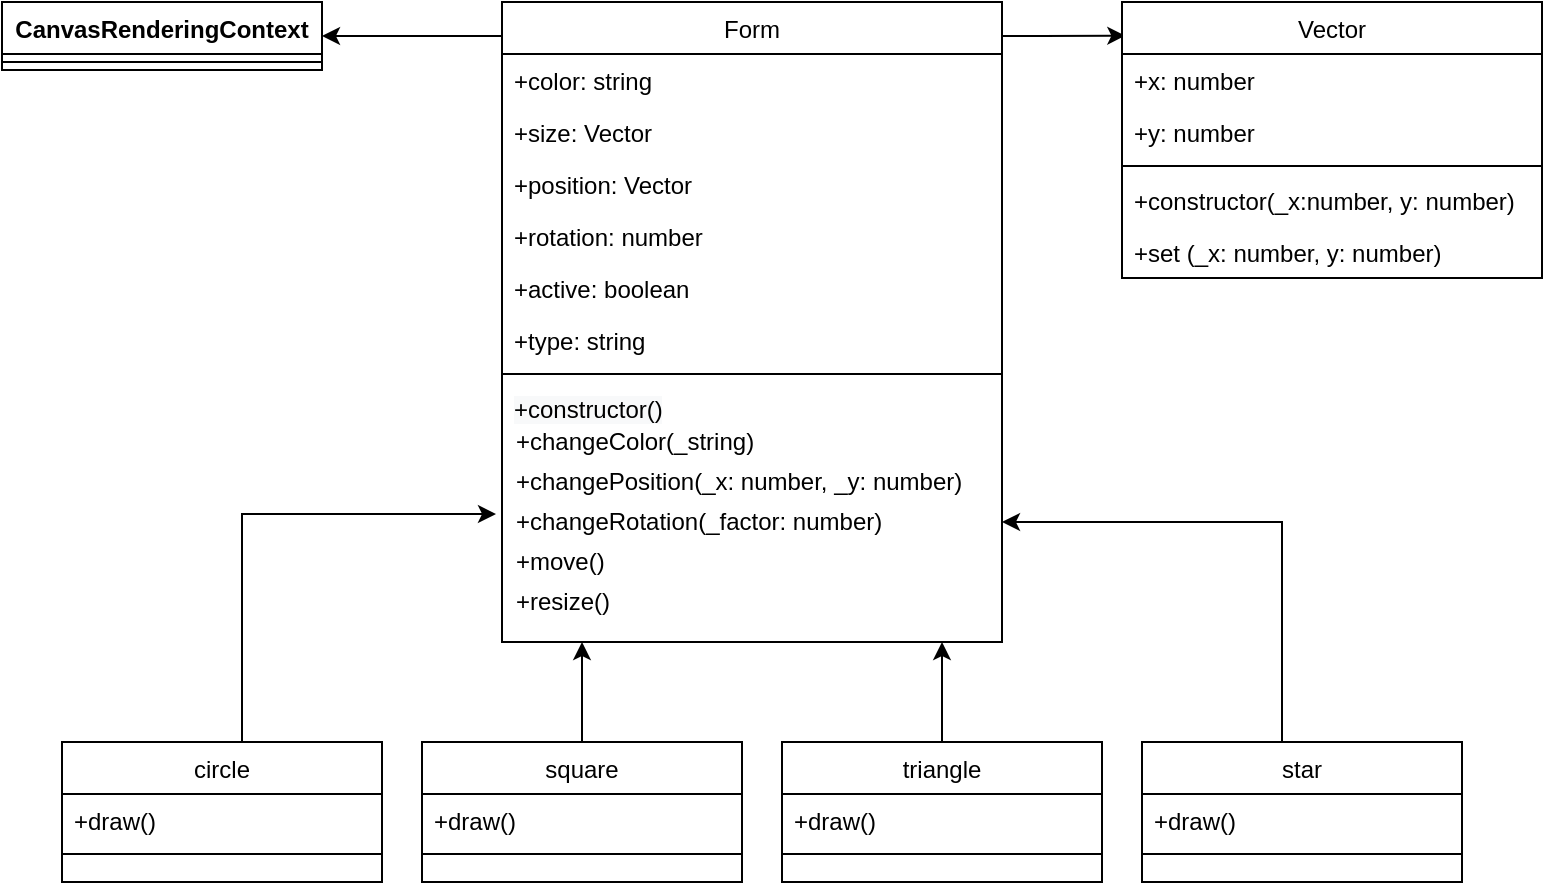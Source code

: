 <mxfile version="13.5.8" type="device"><diagram id="C5RBs43oDa-KdzZeNtuy" name="Page-1"><mxGraphModel dx="1422" dy="833" grid="1" gridSize="10" guides="1" tooltips="1" connect="1" arrows="1" fold="1" page="1" pageScale="1" pageWidth="1169" pageHeight="827" math="0" shadow="0"><root><mxCell id="WIyWlLk6GJQsqaUBKTNV-0"/><mxCell id="WIyWlLk6GJQsqaUBKTNV-1" parent="WIyWlLk6GJQsqaUBKTNV-0"/><mxCell id="VHKwp3eXGIa5xE_o5pYE-22" style="edgeStyle=orthogonalEdgeStyle;rounded=0;orthogonalLoop=1;jettySize=auto;html=1;entryX=1;entryY=0.5;entryDx=0;entryDy=0;" edge="1" parent="WIyWlLk6GJQsqaUBKTNV-1" source="zkfFHV4jXpPFQw0GAbJ--0" target="VHKwp3eXGIa5xE_o5pYE-18"><mxGeometry relative="1" as="geometry"><Array as="points"><mxPoint x="320" y="137"/><mxPoint x="320" y="137"/></Array></mxGeometry></mxCell><mxCell id="VHKwp3eXGIa5xE_o5pYE-23" style="edgeStyle=orthogonalEdgeStyle;rounded=0;orthogonalLoop=1;jettySize=auto;html=1;entryX=0.008;entryY=0.122;entryDx=0;entryDy=0;entryPerimeter=0;" edge="1" parent="WIyWlLk6GJQsqaUBKTNV-1" source="zkfFHV4jXpPFQw0GAbJ--0" target="zkfFHV4jXpPFQw0GAbJ--6"><mxGeometry relative="1" as="geometry"><Array as="points"><mxPoint x="600" y="137"/><mxPoint x="600" y="137"/></Array></mxGeometry></mxCell><mxCell id="zkfFHV4jXpPFQw0GAbJ--0" value="Form" style="swimlane;fontStyle=0;align=center;verticalAlign=top;childLayout=stackLayout;horizontal=1;startSize=26;horizontalStack=0;resizeParent=1;resizeLast=0;collapsible=1;marginBottom=0;rounded=0;shadow=0;strokeWidth=1;" parent="WIyWlLk6GJQsqaUBKTNV-1" vertex="1"><mxGeometry x="330" y="120" width="250" height="320" as="geometry"><mxRectangle x="230" y="140" width="160" height="26" as="alternateBounds"/></mxGeometry></mxCell><mxCell id="zkfFHV4jXpPFQw0GAbJ--1" value="+color: string" style="text;align=left;verticalAlign=top;spacingLeft=4;spacingRight=4;overflow=hidden;rotatable=0;points=[[0,0.5],[1,0.5]];portConstraint=eastwest;spacing=2;" parent="zkfFHV4jXpPFQw0GAbJ--0" vertex="1"><mxGeometry y="26" width="250" height="26" as="geometry"/></mxCell><mxCell id="zkfFHV4jXpPFQw0GAbJ--2" value="+size: Vector" style="text;align=left;verticalAlign=top;spacingLeft=4;spacingRight=4;overflow=hidden;rotatable=0;points=[[0,0.5],[1,0.5]];portConstraint=eastwest;rounded=0;shadow=0;html=0;spacing=2;" parent="zkfFHV4jXpPFQw0GAbJ--0" vertex="1"><mxGeometry y="52" width="250" height="26" as="geometry"/></mxCell><mxCell id="zkfFHV4jXpPFQw0GAbJ--3" value="+position: Vector" style="text;align=left;verticalAlign=top;spacingLeft=4;spacingRight=4;overflow=hidden;rotatable=0;points=[[0,0.5],[1,0.5]];portConstraint=eastwest;rounded=0;shadow=0;html=0;spacing=2;" parent="zkfFHV4jXpPFQw0GAbJ--0" vertex="1"><mxGeometry y="78" width="250" height="26" as="geometry"/></mxCell><mxCell id="zkfFHV4jXpPFQw0GAbJ--5" value="+rotation: number" style="text;align=left;verticalAlign=top;spacingLeft=4;spacingRight=4;overflow=hidden;rotatable=0;points=[[0,0.5],[1,0.5]];portConstraint=eastwest;spacing=2;" parent="zkfFHV4jXpPFQw0GAbJ--0" vertex="1"><mxGeometry y="104" width="250" height="26" as="geometry"/></mxCell><mxCell id="VHKwp3eXGIa5xE_o5pYE-33" value="+active: boolean" style="text;align=left;verticalAlign=top;spacingLeft=4;spacingRight=4;overflow=hidden;rotatable=0;points=[[0,0.5],[1,0.5]];portConstraint=eastwest;spacing=2;" vertex="1" parent="zkfFHV4jXpPFQw0GAbJ--0"><mxGeometry y="130" width="250" height="26" as="geometry"/></mxCell><mxCell id="VHKwp3eXGIa5xE_o5pYE-35" value="+type: string" style="text;align=left;verticalAlign=top;spacingLeft=4;spacingRight=4;overflow=hidden;rotatable=0;points=[[0,0.5],[1,0.5]];portConstraint=eastwest;spacing=2;" vertex="1" parent="zkfFHV4jXpPFQw0GAbJ--0"><mxGeometry y="156" width="250" height="26" as="geometry"/></mxCell><mxCell id="zkfFHV4jXpPFQw0GAbJ--4" value="" style="line;html=1;strokeWidth=1;align=left;verticalAlign=middle;spacingTop=-1;spacingLeft=3;spacingRight=3;rotatable=0;labelPosition=right;points=[];portConstraint=eastwest;" parent="zkfFHV4jXpPFQw0GAbJ--0" vertex="1"><mxGeometry y="182" width="250" height="8" as="geometry"/></mxCell><mxCell id="VHKwp3eXGIa5xE_o5pYE-36" value="&lt;span style=&quot;color: rgb(0, 0, 0); font-family: helvetica; font-size: 12px; font-style: normal; font-weight: 400; letter-spacing: normal; text-align: left; text-indent: 0px; text-transform: none; word-spacing: 0px; background-color: rgb(248, 249, 250); display: inline; float: none;&quot;&gt;+constructor()&lt;/span&gt;" style="text;whiteSpace=wrap;html=1;spacingLeft=4;" vertex="1" parent="zkfFHV4jXpPFQw0GAbJ--0"><mxGeometry y="190" width="250" height="20" as="geometry"/></mxCell><mxCell id="VHKwp3eXGIa5xE_o5pYE-28" value="+changeColor(_string)" style="text;align=left;verticalAlign=middle;resizable=0;points=[];autosize=1;html=1;spacingLeft=5;" vertex="1" parent="zkfFHV4jXpPFQw0GAbJ--0"><mxGeometry y="210" width="250" height="20" as="geometry"/></mxCell><mxCell id="VHKwp3eXGIa5xE_o5pYE-29" value="+changePosition(_x: number, _y: number)" style="text;align=left;verticalAlign=middle;resizable=0;points=[];autosize=1;html=1;spacingLeft=5;" vertex="1" parent="zkfFHV4jXpPFQw0GAbJ--0"><mxGeometry y="230" width="250" height="20" as="geometry"/></mxCell><mxCell id="VHKwp3eXGIa5xE_o5pYE-30" value="+changeRotation(_factor: number)" style="text;align=left;verticalAlign=middle;resizable=0;points=[];autosize=1;html=1;spacingLeft=5;" vertex="1" parent="zkfFHV4jXpPFQw0GAbJ--0"><mxGeometry y="250" width="250" height="20" as="geometry"/></mxCell><mxCell id="VHKwp3eXGIa5xE_o5pYE-31" value="+move()" style="text;align=left;verticalAlign=middle;resizable=0;points=[];autosize=1;html=1;spacingLeft=5;" vertex="1" parent="zkfFHV4jXpPFQw0GAbJ--0"><mxGeometry y="270" width="250" height="20" as="geometry"/></mxCell><mxCell id="VHKwp3eXGIa5xE_o5pYE-32" value="+resize()" style="text;align=left;verticalAlign=middle;resizable=0;points=[];autosize=1;html=1;spacingLeft=5;" vertex="1" parent="zkfFHV4jXpPFQw0GAbJ--0"><mxGeometry y="290" width="250" height="20" as="geometry"/></mxCell><mxCell id="zkfFHV4jXpPFQw0GAbJ--6" value="Vector" style="swimlane;fontStyle=0;align=center;verticalAlign=top;childLayout=stackLayout;horizontal=1;startSize=26;horizontalStack=0;resizeParent=1;resizeLast=0;collapsible=1;marginBottom=0;rounded=0;shadow=0;strokeWidth=1;" parent="WIyWlLk6GJQsqaUBKTNV-1" vertex="1"><mxGeometry x="640" y="120" width="210" height="138" as="geometry"><mxRectangle x="130" y="380" width="160" height="26" as="alternateBounds"/></mxGeometry></mxCell><mxCell id="zkfFHV4jXpPFQw0GAbJ--7" value="+x: number" style="text;align=left;verticalAlign=top;spacingLeft=4;spacingRight=4;overflow=hidden;rotatable=0;points=[[0,0.5],[1,0.5]];portConstraint=eastwest;" parent="zkfFHV4jXpPFQw0GAbJ--6" vertex="1"><mxGeometry y="26" width="210" height="26" as="geometry"/></mxCell><mxCell id="zkfFHV4jXpPFQw0GAbJ--8" value="+y: number" style="text;align=left;verticalAlign=top;spacingLeft=4;spacingRight=4;overflow=hidden;rotatable=0;points=[[0,0.5],[1,0.5]];portConstraint=eastwest;rounded=0;shadow=0;html=0;" parent="zkfFHV4jXpPFQw0GAbJ--6" vertex="1"><mxGeometry y="52" width="210" height="26" as="geometry"/></mxCell><mxCell id="zkfFHV4jXpPFQw0GAbJ--9" value="" style="line;html=1;strokeWidth=1;align=left;verticalAlign=middle;spacingTop=-1;spacingLeft=3;spacingRight=3;rotatable=0;labelPosition=right;points=[];portConstraint=eastwest;" parent="zkfFHV4jXpPFQw0GAbJ--6" vertex="1"><mxGeometry y="78" width="210" height="8" as="geometry"/></mxCell><mxCell id="zkfFHV4jXpPFQw0GAbJ--10" value="+constructor(_x:number, y: number)" style="text;align=left;verticalAlign=top;spacingLeft=4;spacingRight=4;overflow=hidden;rotatable=0;points=[[0,0.5],[1,0.5]];portConstraint=eastwest;fontStyle=0" parent="zkfFHV4jXpPFQw0GAbJ--6" vertex="1"><mxGeometry y="86" width="210" height="26" as="geometry"/></mxCell><mxCell id="zkfFHV4jXpPFQw0GAbJ--11" value="+set (_x: number, y: number)" style="text;align=left;verticalAlign=top;spacingLeft=4;spacingRight=4;overflow=hidden;rotatable=0;points=[[0,0.5],[1,0.5]];portConstraint=eastwest;" parent="zkfFHV4jXpPFQw0GAbJ--6" vertex="1"><mxGeometry y="112" width="210" height="26" as="geometry"/></mxCell><mxCell id="VHKwp3eXGIa5xE_o5pYE-18" value="CanvasRenderingContext" style="swimlane;fontStyle=1;align=center;verticalAlign=top;childLayout=stackLayout;horizontal=1;startSize=26;horizontalStack=0;resizeParent=1;resizeParentMax=0;resizeLast=0;collapsible=1;marginBottom=0;" vertex="1" parent="WIyWlLk6GJQsqaUBKTNV-1"><mxGeometry x="80" y="120" width="160" height="34" as="geometry"/></mxCell><mxCell id="VHKwp3eXGIa5xE_o5pYE-20" value="" style="line;strokeWidth=1;fillColor=none;align=left;verticalAlign=middle;spacingTop=-1;spacingLeft=3;spacingRight=3;rotatable=0;labelPosition=right;points=[];portConstraint=eastwest;" vertex="1" parent="VHKwp3eXGIa5xE_o5pYE-18"><mxGeometry y="26" width="160" height="8" as="geometry"/></mxCell><mxCell id="VHKwp3eXGIa5xE_o5pYE-39" style="edgeStyle=orthogonalEdgeStyle;rounded=0;orthogonalLoop=1;jettySize=auto;html=1;" edge="1" parent="WIyWlLk6GJQsqaUBKTNV-1" source="zkfFHV4jXpPFQw0GAbJ--13"><mxGeometry relative="1" as="geometry"><mxPoint x="370" y="440" as="targetPoint"/></mxGeometry></mxCell><mxCell id="zkfFHV4jXpPFQw0GAbJ--13" value="square" style="swimlane;fontStyle=0;align=center;verticalAlign=top;childLayout=stackLayout;horizontal=1;startSize=26;horizontalStack=0;resizeParent=1;resizeLast=0;collapsible=1;marginBottom=0;rounded=0;shadow=0;strokeWidth=1;" parent="WIyWlLk6GJQsqaUBKTNV-1" vertex="1"><mxGeometry x="290" y="490" width="160" height="70" as="geometry"><mxRectangle x="340" y="380" width="170" height="26" as="alternateBounds"/></mxGeometry></mxCell><mxCell id="zkfFHV4jXpPFQw0GAbJ--14" value="+draw()" style="text;align=left;verticalAlign=top;spacingLeft=4;spacingRight=4;overflow=hidden;rotatable=0;points=[[0,0.5],[1,0.5]];portConstraint=eastwest;" parent="zkfFHV4jXpPFQw0GAbJ--13" vertex="1"><mxGeometry y="26" width="160" height="26" as="geometry"/></mxCell><mxCell id="zkfFHV4jXpPFQw0GAbJ--15" value="" style="line;html=1;strokeWidth=1;align=left;verticalAlign=middle;spacingTop=-1;spacingLeft=3;spacingRight=3;rotatable=0;labelPosition=right;points=[];portConstraint=eastwest;" parent="zkfFHV4jXpPFQw0GAbJ--13" vertex="1"><mxGeometry y="52" width="160" height="8" as="geometry"/></mxCell><mxCell id="VHKwp3eXGIa5xE_o5pYE-40" style="edgeStyle=orthogonalEdgeStyle;rounded=0;orthogonalLoop=1;jettySize=auto;html=1;entryX=-0.012;entryY=0.3;entryDx=0;entryDy=0;entryPerimeter=0;" edge="1" parent="WIyWlLk6GJQsqaUBKTNV-1" source="VHKwp3eXGIa5xE_o5pYE-9" target="VHKwp3eXGIa5xE_o5pYE-30"><mxGeometry relative="1" as="geometry"><Array as="points"><mxPoint x="200" y="376"/></Array></mxGeometry></mxCell><mxCell id="VHKwp3eXGIa5xE_o5pYE-9" value="circle" style="swimlane;fontStyle=0;align=center;verticalAlign=top;childLayout=stackLayout;horizontal=1;startSize=26;horizontalStack=0;resizeParent=1;resizeLast=0;collapsible=1;marginBottom=0;rounded=0;shadow=0;strokeWidth=1;" vertex="1" parent="WIyWlLk6GJQsqaUBKTNV-1"><mxGeometry x="110" y="490" width="160" height="70" as="geometry"><mxRectangle x="340" y="380" width="170" height="26" as="alternateBounds"/></mxGeometry></mxCell><mxCell id="VHKwp3eXGIa5xE_o5pYE-10" value="+draw()" style="text;align=left;verticalAlign=top;spacingLeft=4;spacingRight=4;overflow=hidden;rotatable=0;points=[[0,0.5],[1,0.5]];portConstraint=eastwest;" vertex="1" parent="VHKwp3eXGIa5xE_o5pYE-9"><mxGeometry y="26" width="160" height="26" as="geometry"/></mxCell><mxCell id="VHKwp3eXGIa5xE_o5pYE-11" value="" style="line;html=1;strokeWidth=1;align=left;verticalAlign=middle;spacingTop=-1;spacingLeft=3;spacingRight=3;rotatable=0;labelPosition=right;points=[];portConstraint=eastwest;" vertex="1" parent="VHKwp3eXGIa5xE_o5pYE-9"><mxGeometry y="52" width="160" height="8" as="geometry"/></mxCell><mxCell id="VHKwp3eXGIa5xE_o5pYE-38" style="edgeStyle=orthogonalEdgeStyle;rounded=0;orthogonalLoop=1;jettySize=auto;html=1;" edge="1" parent="WIyWlLk6GJQsqaUBKTNV-1" source="VHKwp3eXGIa5xE_o5pYE-15"><mxGeometry relative="1" as="geometry"><mxPoint x="550" y="440" as="targetPoint"/></mxGeometry></mxCell><mxCell id="VHKwp3eXGIa5xE_o5pYE-15" value="triangle" style="swimlane;fontStyle=0;align=center;verticalAlign=top;childLayout=stackLayout;horizontal=1;startSize=26;horizontalStack=0;resizeParent=1;resizeLast=0;collapsible=1;marginBottom=0;rounded=0;shadow=0;strokeWidth=1;" vertex="1" parent="WIyWlLk6GJQsqaUBKTNV-1"><mxGeometry x="470" y="490" width="160" height="70" as="geometry"><mxRectangle x="340" y="380" width="170" height="26" as="alternateBounds"/></mxGeometry></mxCell><mxCell id="VHKwp3eXGIa5xE_o5pYE-16" value="+draw()" style="text;align=left;verticalAlign=top;spacingLeft=4;spacingRight=4;overflow=hidden;rotatable=0;points=[[0,0.5],[1,0.5]];portConstraint=eastwest;" vertex="1" parent="VHKwp3eXGIa5xE_o5pYE-15"><mxGeometry y="26" width="160" height="26" as="geometry"/></mxCell><mxCell id="VHKwp3eXGIa5xE_o5pYE-17" value="" style="line;html=1;strokeWidth=1;align=left;verticalAlign=middle;spacingTop=-1;spacingLeft=3;spacingRight=3;rotatable=0;labelPosition=right;points=[];portConstraint=eastwest;" vertex="1" parent="VHKwp3eXGIa5xE_o5pYE-15"><mxGeometry y="52" width="160" height="8" as="geometry"/></mxCell><mxCell id="VHKwp3eXGIa5xE_o5pYE-37" style="edgeStyle=orthogonalEdgeStyle;rounded=0;orthogonalLoop=1;jettySize=auto;html=1;entryX=1;entryY=0.5;entryDx=0;entryDy=0;entryPerimeter=0;" edge="1" parent="WIyWlLk6GJQsqaUBKTNV-1" source="VHKwp3eXGIa5xE_o5pYE-12" target="VHKwp3eXGIa5xE_o5pYE-30"><mxGeometry relative="1" as="geometry"><Array as="points"><mxPoint x="720" y="380"/></Array></mxGeometry></mxCell><mxCell id="VHKwp3eXGIa5xE_o5pYE-12" value="star" style="swimlane;fontStyle=0;align=center;verticalAlign=top;childLayout=stackLayout;horizontal=1;startSize=26;horizontalStack=0;resizeParent=1;resizeLast=0;collapsible=1;marginBottom=0;rounded=0;shadow=0;strokeWidth=1;" vertex="1" parent="WIyWlLk6GJQsqaUBKTNV-1"><mxGeometry x="650" y="490" width="160" height="70" as="geometry"><mxRectangle x="340" y="380" width="170" height="26" as="alternateBounds"/></mxGeometry></mxCell><mxCell id="VHKwp3eXGIa5xE_o5pYE-13" value="+draw()" style="text;align=left;verticalAlign=top;spacingLeft=4;spacingRight=4;overflow=hidden;rotatable=0;points=[[0,0.5],[1,0.5]];portConstraint=eastwest;" vertex="1" parent="VHKwp3eXGIa5xE_o5pYE-12"><mxGeometry y="26" width="160" height="26" as="geometry"/></mxCell><mxCell id="VHKwp3eXGIa5xE_o5pYE-14" value="" style="line;html=1;strokeWidth=1;align=left;verticalAlign=middle;spacingTop=-1;spacingLeft=3;spacingRight=3;rotatable=0;labelPosition=right;points=[];portConstraint=eastwest;" vertex="1" parent="VHKwp3eXGIa5xE_o5pYE-12"><mxGeometry y="52" width="160" height="8" as="geometry"/></mxCell></root></mxGraphModel></diagram></mxfile>
